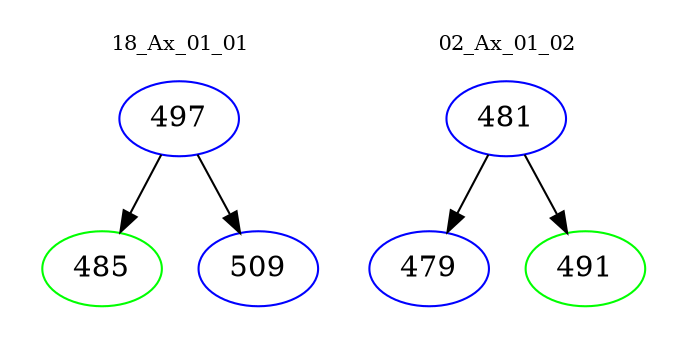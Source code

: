 digraph{
subgraph cluster_0 {
color = white
label = "18_Ax_01_01";
fontsize=10;
T0_497 [label="497", color="blue"]
T0_497 -> T0_485 [color="black"]
T0_485 [label="485", color="green"]
T0_497 -> T0_509 [color="black"]
T0_509 [label="509", color="blue"]
}
subgraph cluster_1 {
color = white
label = "02_Ax_01_02";
fontsize=10;
T1_481 [label="481", color="blue"]
T1_481 -> T1_479 [color="black"]
T1_479 [label="479", color="blue"]
T1_481 -> T1_491 [color="black"]
T1_491 [label="491", color="green"]
}
}
